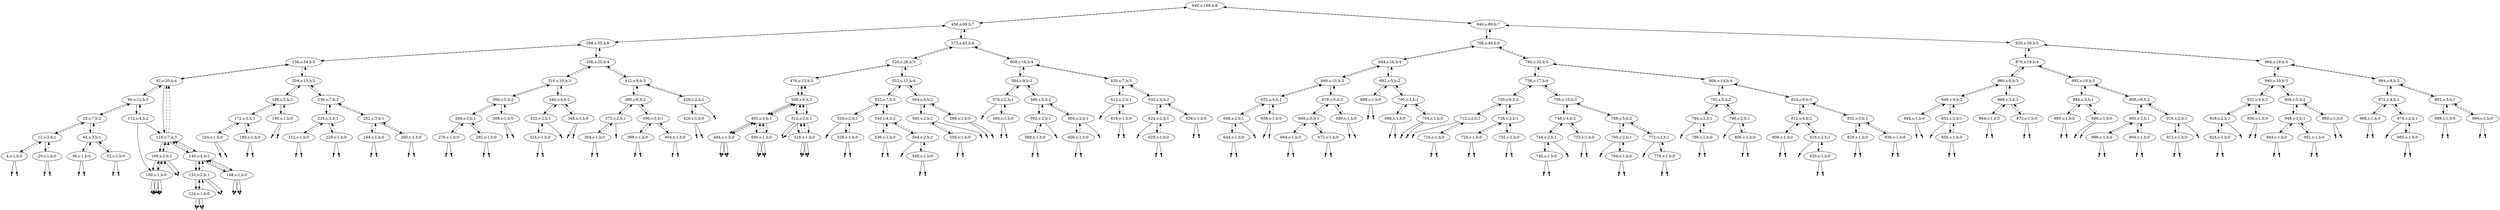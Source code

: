 digraph Blahblah{
{rank = same ; "640"};
nulll4 [shape=point];
4 -> nulll4;
4[label="4,s:1,h:0"];
4 -> 12[style=dashed];
nullr4 [shape=point];
4 -> nullr4;
12 -> 4;
12[label="12,s:3,h:1"];
12 -> 28[style=dashed];
nulll20 [shape=point];
20 -> nulll20;
20[label="20,s:1,h:0"];
20 -> 12[style=dashed];
nullr20 [shape=point];
20 -> nullr20;
12 -> 20;
28 -> 12;
28[label="28,s:7,h:2"];
28 -> 60[style=dashed];
nulll36 [shape=point];
36 -> nulll36;
36[label="36,s:1,h:0"];
36 -> 44[style=dashed];
nullr36 [shape=point];
36 -> nullr36;
44 -> 36;
44[label="44,s:3,h:1"];
44 -> 28[style=dashed];
nulll52 [shape=point];
52 -> nulll52;
52[label="52,s:1,h:0"];
52 -> 44[style=dashed];
nullr52 [shape=point];
52 -> nullr52;
44 -> 52;
28 -> 44;
60 -> 28;
60[label="60,s:12,h:3"];
60 -> 92[style=dashed];
nulll100 [shape=point];
100 -> nulll100;
100[label="100,s:1,h:0"];
100 -> 108[style=dashed];
nullr100 [shape=point];
100 -> nullr100;
112 -> 100;
112[label="112,s:4,h:2"];
112 -> 60[style=dashed];
nulll100 [shape=point];
100 -> nulll100;
100[label="100,s:1,h:0"];
100 -> 108[style=dashed];
nullr100 [shape=point];
100 -> nullr100;
108 -> 100;
108[label="108,s:2,h:1"];
108 -> 116[style=dashed];
nullr108 [shape=point];
108 -> nullr108;
116 -> 108;
116[label="116,s:7,h:3"];
116 -> 92[style=dashed];
nulll124 [shape=point];
124 -> nulll124;
124[label="124,s:1,h:0"];
124 -> 132[style=dashed];
nullr124 [shape=point];
124 -> nullr124;
132 -> 124;
132[label="132,s:2,h:1"];
132 -> 140[style=dashed];
nullr132 [shape=point];
132 -> nullr132;
140 -> 132;
140[label="140,s:4,h:2"];
140 -> 116[style=dashed];
nulll148 [shape=point];
148 -> nulll148;
148[label="148,s:1,h:0"];
148 -> 140[style=dashed];
nullr148 [shape=point];
148 -> nullr148;
140 -> 148;
116 -> 140;
112 -> 116;
60 -> 112;
92 -> 60;
92[label="92,s:20,h:4"];
92 -> 156[style=dashed];
nulll100 [shape=point];
100 -> nulll100;
100[label="100,s:1,h:0"];
100 -> 108[style=dashed];
nullr100 [shape=point];
100 -> nullr100;
108 -> 100;
108[label="108,s:2,h:1"];
108 -> 116[style=dashed];
nullr108 [shape=point];
108 -> nullr108;
116 -> 108;
116[label="116,s:7,h:3"];
116 -> 92[style=dashed];
nulll124 [shape=point];
124 -> nulll124;
124[label="124,s:1,h:0"];
124 -> 132[style=dashed];
nullr124 [shape=point];
124 -> nullr124;
132 -> 124;
132[label="132,s:2,h:1"];
132 -> 140[style=dashed];
nullr132 [shape=point];
132 -> nullr132;
140 -> 132;
140[label="140,s:4,h:2"];
140 -> 116[style=dashed];
nulll148 [shape=point];
148 -> nulll148;
148[label="148,s:1,h:0"];
148 -> 140[style=dashed];
nullr148 [shape=point];
148 -> nullr148;
140 -> 148;
116 -> 140;
92 -> 116;
156 -> 92;
156[label="156,s:34,h:5"];
156 -> 268[style=dashed];
nulll164 [shape=point];
164 -> nulll164;
164[label="164,s:1,h:0"];
164 -> 172[style=dashed];
nullr164 [shape=point];
164 -> nullr164;
172 -> 164;
172[label="172,s:3,h:1"];
172 -> 188[style=dashed];
nulll180 [shape=point];
180 -> nulll180;
180[label="180,s:1,h:0"];
180 -> 172[style=dashed];
nullr180 [shape=point];
180 -> nullr180;
172 -> 180;
188 -> 172;
188[label="188,s:5,h:2"];
188 -> 204[style=dashed];
nulll196 [shape=point];
196 -> nulll196;
196[label="196,s:1,h:0"];
196 -> 188[style=dashed];
nullr196 [shape=point];
196 -> nullr196;
188 -> 196;
204 -> 188;
204[label="204,s:13,h:3"];
204 -> 156[style=dashed];
nulll212 [shape=point];
212 -> nulll212;
212[label="212,s:1,h:0"];
212 -> 220[style=dashed];
nullr212 [shape=point];
212 -> nullr212;
220 -> 212;
220[label="220,s:3,h:1"];
220 -> 236[style=dashed];
nulll228 [shape=point];
228 -> nulll228;
228[label="228,s:1,h:0"];
228 -> 220[style=dashed];
nullr228 [shape=point];
228 -> nullr228;
220 -> 228;
236 -> 220;
236[label="236,s:7,h:2"];
236 -> 204[style=dashed];
nulll244 [shape=point];
244 -> nulll244;
244[label="244,s:1,h:0"];
244 -> 252[style=dashed];
nullr244 [shape=point];
244 -> nullr244;
252 -> 244;
252[label="252,s:3,h:1"];
252 -> 236[style=dashed];
nulll260 [shape=point];
260 -> nulll260;
260[label="260,s:1,h:0"];
260 -> 252[style=dashed];
nullr260 [shape=point];
260 -> nullr260;
252 -> 260;
236 -> 252;
204 -> 236;
156 -> 204;
268 -> 156;
268[label="268,s:55,h:6"];
268 -> 436[style=dashed];
nulll276 [shape=point];
276 -> nulll276;
276[label="276,s:1,h:0"];
276 -> 284[style=dashed];
nullr276 [shape=point];
276 -> nullr276;
284 -> 276;
284[label="284,s:3,h:1"];
284 -> 300[style=dashed];
nulll292 [shape=point];
292 -> nulll292;
292[label="292,s:1,h:0"];
292 -> 284[style=dashed];
nullr292 [shape=point];
292 -> nullr292;
284 -> 292;
300 -> 284;
300[label="300,s:5,h:2"];
300 -> 316[style=dashed];
nulll308 [shape=point];
308 -> nulll308;
308[label="308,s:1,h:0"];
308 -> 300[style=dashed];
nullr308 [shape=point];
308 -> nullr308;
300 -> 308;
316 -> 300;
316[label="316,s:10,h:3"];
316 -> 356[style=dashed];
nulll324 [shape=point];
324 -> nulll324;
324[label="324,s:1,h:0"];
324 -> 332[style=dashed];
nullr324 [shape=point];
324 -> nullr324;
332 -> 324;
332[label="332,s:2,h:1"];
332 -> 340[style=dashed];
nullr332 [shape=point];
332 -> nullr332;
340 -> 332;
340[label="340,s:4,h:2"];
340 -> 316[style=dashed];
nulll348 [shape=point];
348 -> nulll348;
348[label="348,s:1,h:0"];
348 -> 340[style=dashed];
nullr348 [shape=point];
348 -> nullr348;
340 -> 348;
316 -> 340;
356 -> 316;
356[label="356,s:20,h:4"];
356 -> 268[style=dashed];
nulll364 [shape=point];
364 -> nulll364;
364[label="364,s:1,h:0"];
364 -> 372[style=dashed];
nullr364 [shape=point];
364 -> nullr364;
372 -> 364;
372[label="372,s:2,h:1"];
372 -> 380[style=dashed];
nullr372 [shape=point];
372 -> nullr372;
380 -> 372;
380[label="380,s:6,h:2"];
380 -> 412[style=dashed];
nulll388 [shape=point];
388 -> nulll388;
388[label="388,s:1,h:0"];
388 -> 396[style=dashed];
nullr388 [shape=point];
388 -> nullr388;
396 -> 388;
396[label="396,s:3,h:1"];
396 -> 380[style=dashed];
nulll404 [shape=point];
404 -> nulll404;
404[label="404,s:1,h:0"];
404 -> 396[style=dashed];
nullr404 [shape=point];
404 -> nullr404;
396 -> 404;
380 -> 396;
412 -> 380;
412[label="412,s:9,h:3"];
412 -> 356[style=dashed];
nulll420 [shape=point];
420 -> nulll420;
420[label="420,s:1,h:0"];
420 -> 428[style=dashed];
nullr420 [shape=point];
420 -> nullr420;
428 -> 420;
428[label="428,s:2,h:1"];
428 -> 412[style=dashed];
nullr428 [shape=point];
428 -> nullr428;
412 -> 428;
356 -> 412;
268 -> 356;
436 -> 268;
436[label="436,s:99,h:7"];
436 -> 640[style=dashed];
nulll484 [shape=point];
484 -> nulll484;
484[label="484,s:1,h:0"];
484 -> 492[style=dashed];
nullr484 [shape=point];
484 -> nullr484;
492 -> 484;
492[label="492,s:3,h:1"];
492 -> 508[style=dashed];
nulll500 [shape=point];
500 -> nulll500;
500[label="500,s:1,h:0"];
500 -> 492[style=dashed];
nullr500 [shape=point];
500 -> nullr500;
492 -> 500;
508 -> 492;
508[label="508,s:6,h:2"];
508 -> 476[style=dashed];
nulll512 [shape=point];
512 -> nulll512;
512[label="512,s:2,h:1"];
512 -> 508[style=dashed];
nulll516 [shape=point];
516 -> nulll516;
516[label="516,s:1,h:0"];
516 -> 512[style=dashed];
nullr516 [shape=point];
516 -> nullr516;
512 -> 516;
508 -> 512;
476 -> 508;
476[label="476,s:13,h:3"];
476 -> 520[style=dashed];
nulll484 [shape=point];
484 -> nulll484;
484[label="484,s:1,h:0"];
484 -> 492[style=dashed];
nullr484 [shape=point];
484 -> nullr484;
492 -> 484;
492[label="492,s:3,h:1"];
492 -> 508[style=dashed];
nulll500 [shape=point];
500 -> nulll500;
500[label="500,s:1,h:0"];
500 -> 492[style=dashed];
nullr500 [shape=point];
500 -> nullr500;
492 -> 500;
508 -> 492;
508[label="508,s:6,h:2"];
508 -> 476[style=dashed];
nulll512 [shape=point];
512 -> nulll512;
512[label="512,s:2,h:1"];
512 -> 508[style=dashed];
nulll516 [shape=point];
516 -> nulll516;
516[label="516,s:1,h:0"];
516 -> 512[style=dashed];
nullr516 [shape=point];
516 -> nullr516;
512 -> 516;
508 -> 512;
476 -> 508;
520 -> 476;
520[label="520,s:26,h:5"];
520 -> 572[style=dashed];
nulll524 [shape=point];
524 -> nulll524;
524[label="524,s:2,h:1"];
524 -> 532[style=dashed];
nulll528 [shape=point];
528 -> nulll528;
528[label="528,s:1,h:0"];
528 -> 524[style=dashed];
nullr528 [shape=point];
528 -> nullr528;
524 -> 528;
532 -> 524;
532[label="532,s:7,h:3"];
532 -> 552[style=dashed];
nulll536 [shape=point];
536 -> nulll536;
536[label="536,s:1,h:0"];
536 -> 540[style=dashed];
nullr536 [shape=point];
536 -> nullr536;
540 -> 536;
540[label="540,s:4,h:2"];
540 -> 532[style=dashed];
nulll544 [shape=point];
544 -> nulll544;
544[label="544,s:2,h:1"];
544 -> 540[style=dashed];
nulll548 [shape=point];
548 -> nulll548;
548[label="548,s:1,h:0"];
548 -> 544[style=dashed];
nullr548 [shape=point];
548 -> nullr548;
544 -> 548;
540 -> 544;
532 -> 540;
552 -> 532;
552[label="552,s:12,h:4"];
552 -> 520[style=dashed];
nulll556 [shape=point];
556 -> nulll556;
556[label="556,s:1,h:0"];
556 -> 560[style=dashed];
nullr556 [shape=point];
556 -> nullr556;
560 -> 556;
560[label="560,s:2,h:1"];
560 -> 564[style=dashed];
nullr560 [shape=point];
560 -> nullr560;
564 -> 560;
564[label="564,s:4,h:2"];
564 -> 552[style=dashed];
nulll568 [shape=point];
568 -> nulll568;
568[label="568,s:1,h:0"];
568 -> 564[style=dashed];
nullr568 [shape=point];
568 -> nullr568;
564 -> 568;
552 -> 564;
520 -> 552;
572 -> 520;
572[label="572,s:43,h:6"];
572 -> 436[style=dashed];
nulll576 [shape=point];
576 -> nulll576;
576[label="576,s:2,h:1"];
576 -> 584[style=dashed];
nulll580 [shape=point];
580 -> nulll580;
580[label="580,s:1,h:0"];
580 -> 576[style=dashed];
nullr580 [shape=point];
580 -> nullr580;
576 -> 580;
584 -> 576;
584[label="584,s:8,h:3"];
584 -> 608[style=dashed];
nulll588 [shape=point];
588 -> nulll588;
588[label="588,s:1,h:0"];
588 -> 592[style=dashed];
nullr588 [shape=point];
588 -> nullr588;
592 -> 588;
592[label="592,s:2,h:1"];
592 -> 596[style=dashed];
nullr592 [shape=point];
592 -> nullr592;
596 -> 592;
596[label="596,s:5,h:2"];
596 -> 584[style=dashed];
nulll600 [shape=point];
600 -> nulll600;
600[label="600,s:1,h:0"];
600 -> 604[style=dashed];
nullr600 [shape=point];
600 -> nullr600;
604 -> 600;
604[label="604,s:2,h:1"];
604 -> 596[style=dashed];
nullr604 [shape=point];
604 -> nullr604;
596 -> 604;
584 -> 596;
608 -> 584;
608[label="608,s:16,h:4"];
608 -> 572[style=dashed];
nulll612 [shape=point];
612 -> nulll612;
612[label="612,s:2,h:1"];
612 -> 620[style=dashed];
nulll616 [shape=point];
616 -> nulll616;
616[label="616,s:1,h:0"];
616 -> 612[style=dashed];
nullr616 [shape=point];
616 -> nullr616;
612 -> 616;
620 -> 612;
620[label="620,s:7,h:3"];
620 -> 608[style=dashed];
nulll624 [shape=point];
624 -> nulll624;
624[label="624,s:2,h:1"];
624 -> 632[style=dashed];
nulll628 [shape=point];
628 -> nulll628;
628[label="628,s:1,h:0"];
628 -> 624[style=dashed];
nullr628 [shape=point];
628 -> nullr628;
624 -> 628;
632 -> 624;
632[label="632,s:4,h:2"];
632 -> 620[style=dashed];
nulll636 [shape=point];
636 -> nulll636;
636[label="636,s:1,h:0"];
636 -> 632[style=dashed];
nullr636 [shape=point];
636 -> nullr636;
632 -> 636;
620 -> 632;
608 -> 620;
572 -> 608;
436 -> 572;
640 -> 436;
640[label="640,s:189,h:8"];
nulll644 [shape=point];
644 -> nulll644;
644[label="644,s:1,h:0"];
644 -> 648[style=dashed];
nullr644 [shape=point];
644 -> nullr644;
648 -> 644;
648[label="648,s:2,h:1"];
648 -> 652[style=dashed];
nullr648 [shape=point];
648 -> nullr648;
652 -> 648;
652[label="652,s:4,h:2"];
652 -> 660[style=dashed];
nulll656 [shape=point];
656 -> nulll656;
656[label="656,s:1,h:0"];
656 -> 652[style=dashed];
nullr656 [shape=point];
656 -> nullr656;
652 -> 656;
660 -> 652;
660[label="660,s:10,h:3"];
660 -> 684[style=dashed];
nulll664 [shape=point];
664 -> nulll664;
664[label="664,s:1,h:0"];
664 -> 668[style=dashed];
nullr664 [shape=point];
664 -> nullr664;
668 -> 664;
668[label="668,s:3,h:1"];
668 -> 676[style=dashed];
nulll672 [shape=point];
672 -> nulll672;
672[label="672,s:1,h:0"];
672 -> 668[style=dashed];
nullr672 [shape=point];
672 -> nullr672;
668 -> 672;
676 -> 668;
676[label="676,s:5,h:2"];
676 -> 660[style=dashed];
nulll680 [shape=point];
680 -> nulll680;
680[label="680,s:1,h:0"];
680 -> 676[style=dashed];
nullr680 [shape=point];
680 -> nullr680;
676 -> 680;
660 -> 676;
684 -> 660;
684[label="684,s:16,h:4"];
684 -> 708[style=dashed];
nulll688 [shape=point];
688 -> nulll688;
688[label="688,s:1,h:0"];
688 -> 692[style=dashed];
nullr688 [shape=point];
688 -> nullr688;
692 -> 688;
692[label="692,s:5,h:2"];
692 -> 684[style=dashed];
nulll696 [shape=point];
696 -> nulll696;
696[label="696,s:1,h:0"];
696 -> 700[style=dashed];
nullr696 [shape=point];
696 -> nullr696;
700 -> 696;
700[label="700,s:3,h:1"];
700 -> 692[style=dashed];
nulll704 [shape=point];
704 -> nulll704;
704[label="704,s:1,h:0"];
704 -> 700[style=dashed];
nullr704 [shape=point];
704 -> nullr704;
700 -> 704;
692 -> 700;
684 -> 692;
708 -> 684;
708[label="708,s:49,h:6"];
708 -> 840[style=dashed];
nulll712 [shape=point];
712 -> nulll712;
712[label="712,s:2,h:1"];
712 -> 720[style=dashed];
nulll716 [shape=point];
716 -> nulll716;
716[label="716,s:1,h:0"];
716 -> 712[style=dashed];
nullr716 [shape=point];
716 -> nullr716;
712 -> 716;
720 -> 712;
720[label="720,s:6,h:2"];
720 -> 736[style=dashed];
nulll724 [shape=point];
724 -> nulll724;
724[label="724,s:1,h:0"];
724 -> 728[style=dashed];
nullr724 [shape=point];
724 -> nullr724;
728 -> 724;
728[label="728,s:3,h:1"];
728 -> 720[style=dashed];
nulll732 [shape=point];
732 -> nulll732;
732[label="732,s:1,h:0"];
732 -> 728[style=dashed];
nullr732 [shape=point];
732 -> nullr732;
728 -> 732;
720 -> 728;
736 -> 720;
736[label="736,s:17,h:4"];
736 -> 780[style=dashed];
nulll740 [shape=point];
740 -> nulll740;
740[label="740,s:1,h:0"];
740 -> 744[style=dashed];
nullr740 [shape=point];
740 -> nullr740;
744 -> 740;
744[label="744,s:2,h:1"];
744 -> 748[style=dashed];
nullr744 [shape=point];
744 -> nullr744;
748 -> 744;
748[label="748,s:4,h:2"];
748 -> 756[style=dashed];
nulll752 [shape=point];
752 -> nulll752;
752[label="752,s:1,h:0"];
752 -> 748[style=dashed];
nullr752 [shape=point];
752 -> nullr752;
748 -> 752;
756 -> 748;
756[label="756,s:10,h:3"];
756 -> 736[style=dashed];
nulll760 [shape=point];
760 -> nulll760;
760[label="760,s:2,h:1"];
760 -> 768[style=dashed];
nulll764 [shape=point];
764 -> nulll764;
764[label="764,s:1,h:0"];
764 -> 760[style=dashed];
nullr764 [shape=point];
764 -> nullr764;
760 -> 764;
768 -> 760;
768[label="768,s:5,h:2"];
768 -> 756[style=dashed];
nulll772 [shape=point];
772 -> nulll772;
772[label="772,s:2,h:1"];
772 -> 768[style=dashed];
nulll776 [shape=point];
776 -> nulll776;
776[label="776,s:1,h:0"];
776 -> 772[style=dashed];
nullr776 [shape=point];
776 -> nullr776;
772 -> 776;
768 -> 772;
756 -> 768;
736 -> 756;
780 -> 736;
780[label="780,s:32,h:5"];
780 -> 708[style=dashed];
nulll784 [shape=point];
784 -> nulll784;
784[label="784,s:2,h:1"];
784 -> 792[style=dashed];
nulll788 [shape=point];
788 -> nulll788;
788[label="788,s:1,h:0"];
788 -> 784[style=dashed];
nullr788 [shape=point];
788 -> nullr788;
784 -> 788;
792 -> 784;
792[label="792,s:5,h:2"];
792 -> 804[style=dashed];
nulll796 [shape=point];
796 -> nulll796;
796[label="796,s:2,h:1"];
796 -> 792[style=dashed];
nulll800 [shape=point];
800 -> nulll800;
800[label="800,s:1,h:0"];
800 -> 796[style=dashed];
nullr800 [shape=point];
800 -> nullr800;
796 -> 800;
792 -> 796;
804 -> 792;
804[label="804,s:14,h:4"];
804 -> 780[style=dashed];
nulll808 [shape=point];
808 -> nulll808;
808[label="808,s:1,h:0"];
808 -> 812[style=dashed];
nullr808 [shape=point];
808 -> nullr808;
812 -> 808;
812[label="812,s:4,h:2"];
812 -> 824[style=dashed];
nulll816 [shape=point];
816 -> nulll816;
816[label="816,s:2,h:1"];
816 -> 812[style=dashed];
nulll820 [shape=point];
820 -> nulll820;
820[label="820,s:1,h:0"];
820 -> 816[style=dashed];
nullr820 [shape=point];
820 -> nullr820;
816 -> 820;
812 -> 816;
824 -> 812;
824[label="824,s:8,h:3"];
824 -> 804[style=dashed];
nulll828 [shape=point];
828 -> nulll828;
828[label="828,s:1,h:0"];
828 -> 832[style=dashed];
nullr828 [shape=point];
828 -> nullr828;
832 -> 828;
832[label="832,s:3,h:1"];
832 -> 824[style=dashed];
nulll836 [shape=point];
836 -> nulll836;
836[label="836,s:1,h:0"];
836 -> 832[style=dashed];
nullr836 [shape=point];
836 -> nullr836;
832 -> 836;
824 -> 832;
804 -> 824;
780 -> 804;
708 -> 780;
840 -> 708;
840[label="840,s:89,h:7"];
840 -> 640[style=dashed];
nulll844 [shape=point];
844 -> nulll844;
844[label="844,s:1,h:0"];
844 -> 848[style=dashed];
nullr844 [shape=point];
844 -> nullr844;
848 -> 844;
848[label="848,s:4,h:2"];
848 -> 860[style=dashed];
nulll852 [shape=point];
852 -> nulll852;
852[label="852,s:2,h:1"];
852 -> 848[style=dashed];
nulll856 [shape=point];
856 -> nulll856;
856[label="856,s:1,h:0"];
856 -> 852[style=dashed];
nullr856 [shape=point];
856 -> nullr856;
852 -> 856;
848 -> 852;
860 -> 848;
860[label="860,s:8,h:3"];
860 -> 876[style=dashed];
nulll864 [shape=point];
864 -> nulll864;
864[label="864,s:1,h:0"];
864 -> 868[style=dashed];
nullr864 [shape=point];
864 -> nullr864;
868 -> 864;
868[label="868,s:3,h:1"];
868 -> 860[style=dashed];
nulll872 [shape=point];
872 -> nulll872;
872[label="872,s:1,h:0"];
872 -> 868[style=dashed];
nullr872 [shape=point];
872 -> nullr872;
868 -> 872;
860 -> 868;
876 -> 860;
876[label="876,s:19,h:4"];
876 -> 920[style=dashed];
nulll880 [shape=point];
880 -> nulll880;
880[label="880,s:1,h:0"];
880 -> 884[style=dashed];
nullr880 [shape=point];
880 -> nullr880;
884 -> 880;
884[label="884,s:3,h:1"];
884 -> 892[style=dashed];
nulll888 [shape=point];
888 -> nulll888;
888[label="888,s:1,h:0"];
888 -> 884[style=dashed];
nullr888 [shape=point];
888 -> nullr888;
884 -> 888;
892 -> 884;
892[label="892,s:10,h:3"];
892 -> 876[style=dashed];
nulll896 [shape=point];
896 -> nulll896;
896[label="896,s:1,h:0"];
896 -> 900[style=dashed];
nullr896 [shape=point];
896 -> nullr896;
900 -> 896;
900[label="900,s:3,h:1"];
900 -> 908[style=dashed];
nulll904 [shape=point];
904 -> nulll904;
904[label="904,s:1,h:0"];
904 -> 900[style=dashed];
nullr904 [shape=point];
904 -> nullr904;
900 -> 904;
908 -> 900;
908[label="908,s:6,h:2"];
908 -> 892[style=dashed];
nulll912 [shape=point];
912 -> nulll912;
912[label="912,s:1,h:0"];
912 -> 916[style=dashed];
nullr912 [shape=point];
912 -> nullr912;
916 -> 912;
916[label="916,s:2,h:1"];
916 -> 908[style=dashed];
nullr916 [shape=point];
916 -> nullr916;
908 -> 916;
892 -> 908;
876 -> 892;
920 -> 876;
920[label="920,s:39,h:5"];
920 -> 840[style=dashed];
nulll924 [shape=point];
924 -> nulll924;
924[label="924,s:1,h:0"];
924 -> 928[style=dashed];
nullr924 [shape=point];
924 -> nullr924;
928 -> 924;
928[label="928,s:2,h:1"];
928 -> 932[style=dashed];
nullr928 [shape=point];
928 -> nullr928;
932 -> 928;
932[label="932,s:4,h:2"];
932 -> 940[style=dashed];
nulll936 [shape=point];
936 -> nulll936;
936[label="936,s:1,h:0"];
936 -> 932[style=dashed];
nullr936 [shape=point];
936 -> nullr936;
932 -> 936;
940 -> 932;
940[label="940,s:10,h:3"];
940 -> 964[style=dashed];
nulll944 [shape=point];
944 -> nulll944;
944[label="944,s:1,h:0"];
944 -> 948[style=dashed];
nullr944 [shape=point];
944 -> nullr944;
948 -> 944;
948[label="948,s:3,h:1"];
948 -> 956[style=dashed];
nulll952 [shape=point];
952 -> nulll952;
952[label="952,s:1,h:0"];
952 -> 948[style=dashed];
nullr952 [shape=point];
952 -> nullr952;
948 -> 952;
956 -> 948;
956[label="956,s:5,h:2"];
956 -> 940[style=dashed];
nulll960 [shape=point];
960 -> nulll960;
960[label="960,s:1,h:0"];
960 -> 956[style=dashed];
nullr960 [shape=point];
960 -> nullr960;
956 -> 960;
940 -> 956;
964 -> 940;
964[label="964,s:19,h:4"];
964 -> 920[style=dashed];
nulll968 [shape=point];
968 -> nulll968;
968[label="968,s:1,h:0"];
968 -> 972[style=dashed];
nullr968 [shape=point];
968 -> nullr968;
972 -> 968;
972[label="972,s:4,h:2"];
972 -> 984[style=dashed];
nulll976 [shape=point];
976 -> nulll976;
976[label="976,s:2,h:1"];
976 -> 972[style=dashed];
nulll980 [shape=point];
980 -> nulll980;
980[label="980,s:1,h:0"];
980 -> 976[style=dashed];
nullr980 [shape=point];
980 -> nullr980;
976 -> 980;
972 -> 976;
984 -> 972;
984[label="984,s:8,h:3"];
984 -> 964[style=dashed];
nulll988 [shape=point];
988 -> nulll988;
988[label="988,s:1,h:0"];
988 -> 992[style=dashed];
nullr988 [shape=point];
988 -> nullr988;
992 -> 988;
992[label="992,s:3,h:1"];
992 -> 984[style=dashed];
nulll996 [shape=point];
996 -> nulll996;
996[label="996,s:1,h:0"];
996 -> 992[style=dashed];
nullr996 [shape=point];
996 -> nullr996;
992 -> 996;
984 -> 992;
964 -> 984;
920 -> 964;
840 -> 920;
640 -> 840;
}